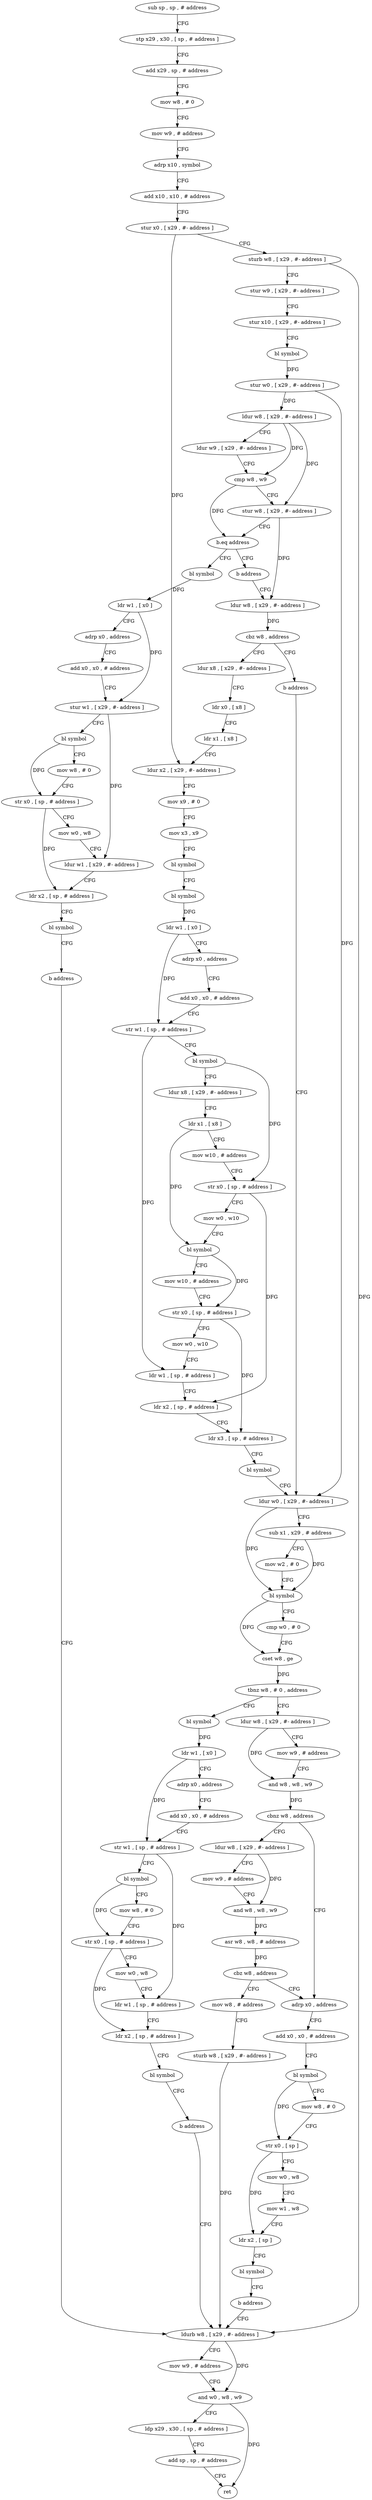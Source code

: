 digraph "func" {
"4213908" [label = "sub sp , sp , # address" ]
"4213912" [label = "stp x29 , x30 , [ sp , # address ]" ]
"4213916" [label = "add x29 , sp , # address" ]
"4213920" [label = "mov w8 , # 0" ]
"4213924" [label = "mov w9 , # address" ]
"4213928" [label = "adrp x10 , symbol" ]
"4213932" [label = "add x10 , x10 , # address" ]
"4213936" [label = "stur x0 , [ x29 , #- address ]" ]
"4213940" [label = "sturb w8 , [ x29 , #- address ]" ]
"4213944" [label = "stur w9 , [ x29 , #- address ]" ]
"4213948" [label = "stur x10 , [ x29 , #- address ]" ]
"4213952" [label = "bl symbol" ]
"4213956" [label = "stur w0 , [ x29 , #- address ]" ]
"4213960" [label = "ldur w8 , [ x29 , #- address ]" ]
"4213964" [label = "ldur w9 , [ x29 , #- address ]" ]
"4213968" [label = "cmp w8 , w9" ]
"4213972" [label = "stur w8 , [ x29 , #- address ]" ]
"4213976" [label = "b.eq address" ]
"4213996" [label = "bl symbol" ]
"4213980" [label = "b address" ]
"4214000" [label = "ldr w1 , [ x0 ]" ]
"4214004" [label = "adrp x0 , address" ]
"4214008" [label = "add x0 , x0 , # address" ]
"4214012" [label = "stur w1 , [ x29 , #- address ]" ]
"4214016" [label = "bl symbol" ]
"4214020" [label = "mov w8 , # 0" ]
"4214024" [label = "str x0 , [ sp , # address ]" ]
"4214028" [label = "mov w0 , w8" ]
"4214032" [label = "ldur w1 , [ x29 , #- address ]" ]
"4214036" [label = "ldr x2 , [ sp , # address ]" ]
"4214040" [label = "bl symbol" ]
"4214044" [label = "b address" ]
"4214316" [label = "ldurb w8 , [ x29 , #- address ]" ]
"4213984" [label = "ldur w8 , [ x29 , #- address ]" ]
"4214320" [label = "mov w9 , # address" ]
"4214324" [label = "and w0 , w8 , w9" ]
"4214328" [label = "ldp x29 , x30 , [ sp , # address ]" ]
"4214332" [label = "add sp , sp , # address" ]
"4214336" [label = "ret" ]
"4213988" [label = "cbz w8 , address" ]
"4214048" [label = "ldur x8 , [ x29 , #- address ]" ]
"4213992" [label = "b address" ]
"4214052" [label = "ldr x0 , [ x8 ]" ]
"4214056" [label = "ldr x1 , [ x8 ]" ]
"4214060" [label = "ldur x2 , [ x29 , #- address ]" ]
"4214064" [label = "mov x9 , # 0" ]
"4214068" [label = "mov x3 , x9" ]
"4214072" [label = "bl symbol" ]
"4214076" [label = "bl symbol" ]
"4214080" [label = "ldr w1 , [ x0 ]" ]
"4214084" [label = "adrp x0 , address" ]
"4214088" [label = "add x0 , x0 , # address" ]
"4214092" [label = "str w1 , [ sp , # address ]" ]
"4214096" [label = "bl symbol" ]
"4214100" [label = "ldur x8 , [ x29 , #- address ]" ]
"4214104" [label = "ldr x1 , [ x8 ]" ]
"4214108" [label = "mov w10 , # address" ]
"4214112" [label = "str x0 , [ sp , # address ]" ]
"4214116" [label = "mov w0 , w10" ]
"4214120" [label = "bl symbol" ]
"4214124" [label = "mov w10 , # address" ]
"4214128" [label = "str x0 , [ sp , # address ]" ]
"4214132" [label = "mov w0 , w10" ]
"4214136" [label = "ldr w1 , [ sp , # address ]" ]
"4214140" [label = "ldr x2 , [ sp , # address ]" ]
"4214144" [label = "ldr x3 , [ sp , # address ]" ]
"4214148" [label = "bl symbol" ]
"4214152" [label = "ldur w0 , [ x29 , #- address ]" ]
"4214232" [label = "ldur w8 , [ x29 , #- address ]" ]
"4214236" [label = "mov w9 , # address" ]
"4214240" [label = "and w8 , w8 , w9" ]
"4214244" [label = "cbnz w8 , address" ]
"4214268" [label = "adrp x0 , address" ]
"4214248" [label = "ldur w8 , [ x29 , #- address ]" ]
"4214180" [label = "bl symbol" ]
"4214184" [label = "ldr w1 , [ x0 ]" ]
"4214188" [label = "adrp x0 , address" ]
"4214192" [label = "add x0 , x0 , # address" ]
"4214196" [label = "str w1 , [ sp , # address ]" ]
"4214200" [label = "bl symbol" ]
"4214204" [label = "mov w8 , # 0" ]
"4214208" [label = "str x0 , [ sp , # address ]" ]
"4214212" [label = "mov w0 , w8" ]
"4214216" [label = "ldr w1 , [ sp , # address ]" ]
"4214220" [label = "ldr x2 , [ sp , # address ]" ]
"4214224" [label = "bl symbol" ]
"4214228" [label = "b address" ]
"4214156" [label = "sub x1 , x29 , # address" ]
"4214160" [label = "mov w2 , # 0" ]
"4214164" [label = "bl symbol" ]
"4214168" [label = "cmp w0 , # 0" ]
"4214172" [label = "cset w8 , ge" ]
"4214176" [label = "tbnz w8 , # 0 , address" ]
"4214272" [label = "add x0 , x0 , # address" ]
"4214276" [label = "bl symbol" ]
"4214280" [label = "mov w8 , # 0" ]
"4214284" [label = "str x0 , [ sp ]" ]
"4214288" [label = "mov w0 , w8" ]
"4214292" [label = "mov w1 , w8" ]
"4214296" [label = "ldr x2 , [ sp ]" ]
"4214300" [label = "bl symbol" ]
"4214304" [label = "b address" ]
"4214252" [label = "mov w9 , # address" ]
"4214256" [label = "and w8 , w8 , w9" ]
"4214260" [label = "asr w8 , w8 , # address" ]
"4214264" [label = "cbz w8 , address" ]
"4214308" [label = "mov w8 , # address" ]
"4214312" [label = "sturb w8 , [ x29 , #- address ]" ]
"4213908" -> "4213912" [ label = "CFG" ]
"4213912" -> "4213916" [ label = "CFG" ]
"4213916" -> "4213920" [ label = "CFG" ]
"4213920" -> "4213924" [ label = "CFG" ]
"4213924" -> "4213928" [ label = "CFG" ]
"4213928" -> "4213932" [ label = "CFG" ]
"4213932" -> "4213936" [ label = "CFG" ]
"4213936" -> "4213940" [ label = "CFG" ]
"4213936" -> "4214060" [ label = "DFG" ]
"4213940" -> "4213944" [ label = "CFG" ]
"4213940" -> "4214316" [ label = "DFG" ]
"4213944" -> "4213948" [ label = "CFG" ]
"4213948" -> "4213952" [ label = "CFG" ]
"4213952" -> "4213956" [ label = "DFG" ]
"4213956" -> "4213960" [ label = "DFG" ]
"4213956" -> "4214152" [ label = "DFG" ]
"4213960" -> "4213964" [ label = "CFG" ]
"4213960" -> "4213968" [ label = "DFG" ]
"4213960" -> "4213972" [ label = "DFG" ]
"4213964" -> "4213968" [ label = "CFG" ]
"4213968" -> "4213972" [ label = "CFG" ]
"4213968" -> "4213976" [ label = "DFG" ]
"4213972" -> "4213976" [ label = "CFG" ]
"4213972" -> "4213984" [ label = "DFG" ]
"4213976" -> "4213996" [ label = "CFG" ]
"4213976" -> "4213980" [ label = "CFG" ]
"4213996" -> "4214000" [ label = "DFG" ]
"4213980" -> "4213984" [ label = "CFG" ]
"4214000" -> "4214004" [ label = "CFG" ]
"4214000" -> "4214012" [ label = "DFG" ]
"4214004" -> "4214008" [ label = "CFG" ]
"4214008" -> "4214012" [ label = "CFG" ]
"4214012" -> "4214016" [ label = "CFG" ]
"4214012" -> "4214032" [ label = "DFG" ]
"4214016" -> "4214020" [ label = "CFG" ]
"4214016" -> "4214024" [ label = "DFG" ]
"4214020" -> "4214024" [ label = "CFG" ]
"4214024" -> "4214028" [ label = "CFG" ]
"4214024" -> "4214036" [ label = "DFG" ]
"4214028" -> "4214032" [ label = "CFG" ]
"4214032" -> "4214036" [ label = "CFG" ]
"4214036" -> "4214040" [ label = "CFG" ]
"4214040" -> "4214044" [ label = "CFG" ]
"4214044" -> "4214316" [ label = "CFG" ]
"4214316" -> "4214320" [ label = "CFG" ]
"4214316" -> "4214324" [ label = "DFG" ]
"4213984" -> "4213988" [ label = "DFG" ]
"4214320" -> "4214324" [ label = "CFG" ]
"4214324" -> "4214328" [ label = "CFG" ]
"4214324" -> "4214336" [ label = "DFG" ]
"4214328" -> "4214332" [ label = "CFG" ]
"4214332" -> "4214336" [ label = "CFG" ]
"4213988" -> "4214048" [ label = "CFG" ]
"4213988" -> "4213992" [ label = "CFG" ]
"4214048" -> "4214052" [ label = "CFG" ]
"4213992" -> "4214152" [ label = "CFG" ]
"4214052" -> "4214056" [ label = "CFG" ]
"4214056" -> "4214060" [ label = "CFG" ]
"4214060" -> "4214064" [ label = "CFG" ]
"4214064" -> "4214068" [ label = "CFG" ]
"4214068" -> "4214072" [ label = "CFG" ]
"4214072" -> "4214076" [ label = "CFG" ]
"4214076" -> "4214080" [ label = "DFG" ]
"4214080" -> "4214084" [ label = "CFG" ]
"4214080" -> "4214092" [ label = "DFG" ]
"4214084" -> "4214088" [ label = "CFG" ]
"4214088" -> "4214092" [ label = "CFG" ]
"4214092" -> "4214096" [ label = "CFG" ]
"4214092" -> "4214136" [ label = "DFG" ]
"4214096" -> "4214100" [ label = "CFG" ]
"4214096" -> "4214112" [ label = "DFG" ]
"4214100" -> "4214104" [ label = "CFG" ]
"4214104" -> "4214108" [ label = "CFG" ]
"4214104" -> "4214120" [ label = "DFG" ]
"4214108" -> "4214112" [ label = "CFG" ]
"4214112" -> "4214116" [ label = "CFG" ]
"4214112" -> "4214140" [ label = "DFG" ]
"4214116" -> "4214120" [ label = "CFG" ]
"4214120" -> "4214124" [ label = "CFG" ]
"4214120" -> "4214128" [ label = "DFG" ]
"4214124" -> "4214128" [ label = "CFG" ]
"4214128" -> "4214132" [ label = "CFG" ]
"4214128" -> "4214144" [ label = "DFG" ]
"4214132" -> "4214136" [ label = "CFG" ]
"4214136" -> "4214140" [ label = "CFG" ]
"4214140" -> "4214144" [ label = "CFG" ]
"4214144" -> "4214148" [ label = "CFG" ]
"4214148" -> "4214152" [ label = "CFG" ]
"4214152" -> "4214156" [ label = "CFG" ]
"4214152" -> "4214164" [ label = "DFG" ]
"4214232" -> "4214236" [ label = "CFG" ]
"4214232" -> "4214240" [ label = "DFG" ]
"4214236" -> "4214240" [ label = "CFG" ]
"4214240" -> "4214244" [ label = "DFG" ]
"4214244" -> "4214268" [ label = "CFG" ]
"4214244" -> "4214248" [ label = "CFG" ]
"4214268" -> "4214272" [ label = "CFG" ]
"4214248" -> "4214252" [ label = "CFG" ]
"4214248" -> "4214256" [ label = "DFG" ]
"4214180" -> "4214184" [ label = "DFG" ]
"4214184" -> "4214188" [ label = "CFG" ]
"4214184" -> "4214196" [ label = "DFG" ]
"4214188" -> "4214192" [ label = "CFG" ]
"4214192" -> "4214196" [ label = "CFG" ]
"4214196" -> "4214200" [ label = "CFG" ]
"4214196" -> "4214216" [ label = "DFG" ]
"4214200" -> "4214204" [ label = "CFG" ]
"4214200" -> "4214208" [ label = "DFG" ]
"4214204" -> "4214208" [ label = "CFG" ]
"4214208" -> "4214212" [ label = "CFG" ]
"4214208" -> "4214220" [ label = "DFG" ]
"4214212" -> "4214216" [ label = "CFG" ]
"4214216" -> "4214220" [ label = "CFG" ]
"4214220" -> "4214224" [ label = "CFG" ]
"4214224" -> "4214228" [ label = "CFG" ]
"4214228" -> "4214316" [ label = "CFG" ]
"4214156" -> "4214160" [ label = "CFG" ]
"4214156" -> "4214164" [ label = "DFG" ]
"4214160" -> "4214164" [ label = "CFG" ]
"4214164" -> "4214168" [ label = "CFG" ]
"4214164" -> "4214172" [ label = "DFG" ]
"4214168" -> "4214172" [ label = "CFG" ]
"4214172" -> "4214176" [ label = "DFG" ]
"4214176" -> "4214232" [ label = "CFG" ]
"4214176" -> "4214180" [ label = "CFG" ]
"4214272" -> "4214276" [ label = "CFG" ]
"4214276" -> "4214280" [ label = "CFG" ]
"4214276" -> "4214284" [ label = "DFG" ]
"4214280" -> "4214284" [ label = "CFG" ]
"4214284" -> "4214288" [ label = "CFG" ]
"4214284" -> "4214296" [ label = "DFG" ]
"4214288" -> "4214292" [ label = "CFG" ]
"4214292" -> "4214296" [ label = "CFG" ]
"4214296" -> "4214300" [ label = "CFG" ]
"4214300" -> "4214304" [ label = "CFG" ]
"4214304" -> "4214316" [ label = "CFG" ]
"4214252" -> "4214256" [ label = "CFG" ]
"4214256" -> "4214260" [ label = "DFG" ]
"4214260" -> "4214264" [ label = "DFG" ]
"4214264" -> "4214308" [ label = "CFG" ]
"4214264" -> "4214268" [ label = "CFG" ]
"4214308" -> "4214312" [ label = "CFG" ]
"4214312" -> "4214316" [ label = "DFG" ]
}
